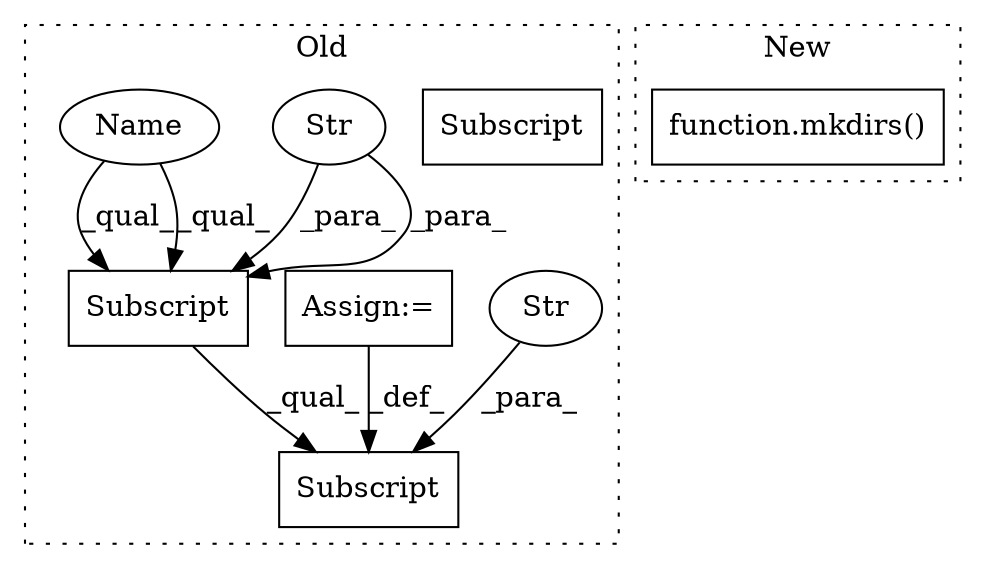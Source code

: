 digraph G {
subgraph cluster0 {
1 [label="Subscript" a="63" s="916,0" l="18,0" shape="box"];
3 [label="Str" a="66" s="928" l="5" shape="ellipse"];
4 [label="Subscript" a="63" s="916,0" l="11,0" shape="box"];
5 [label="Str" a="66" s="920" l="6" shape="ellipse"];
6 [label="Assign:=" a="68" s="934" l="3" shape="box"];
7 [label="Subscript" a="63" s="916,0" l="11,0" shape="box"];
8 [label="Name" a="87" s="916" l="3" shape="ellipse"];
label = "Old";
style="dotted";
}
subgraph cluster1 {
2 [label="function.mkdirs()" a="75" s="1066,1089" l="7,1" shape="box"];
label = "New";
style="dotted";
}
3 -> 1 [label="_para_"];
5 -> 7 [label="_para_"];
5 -> 7 [label="_para_"];
6 -> 1 [label="_def_"];
7 -> 1 [label="_qual_"];
8 -> 7 [label="_qual_"];
8 -> 7 [label="_qual_"];
}